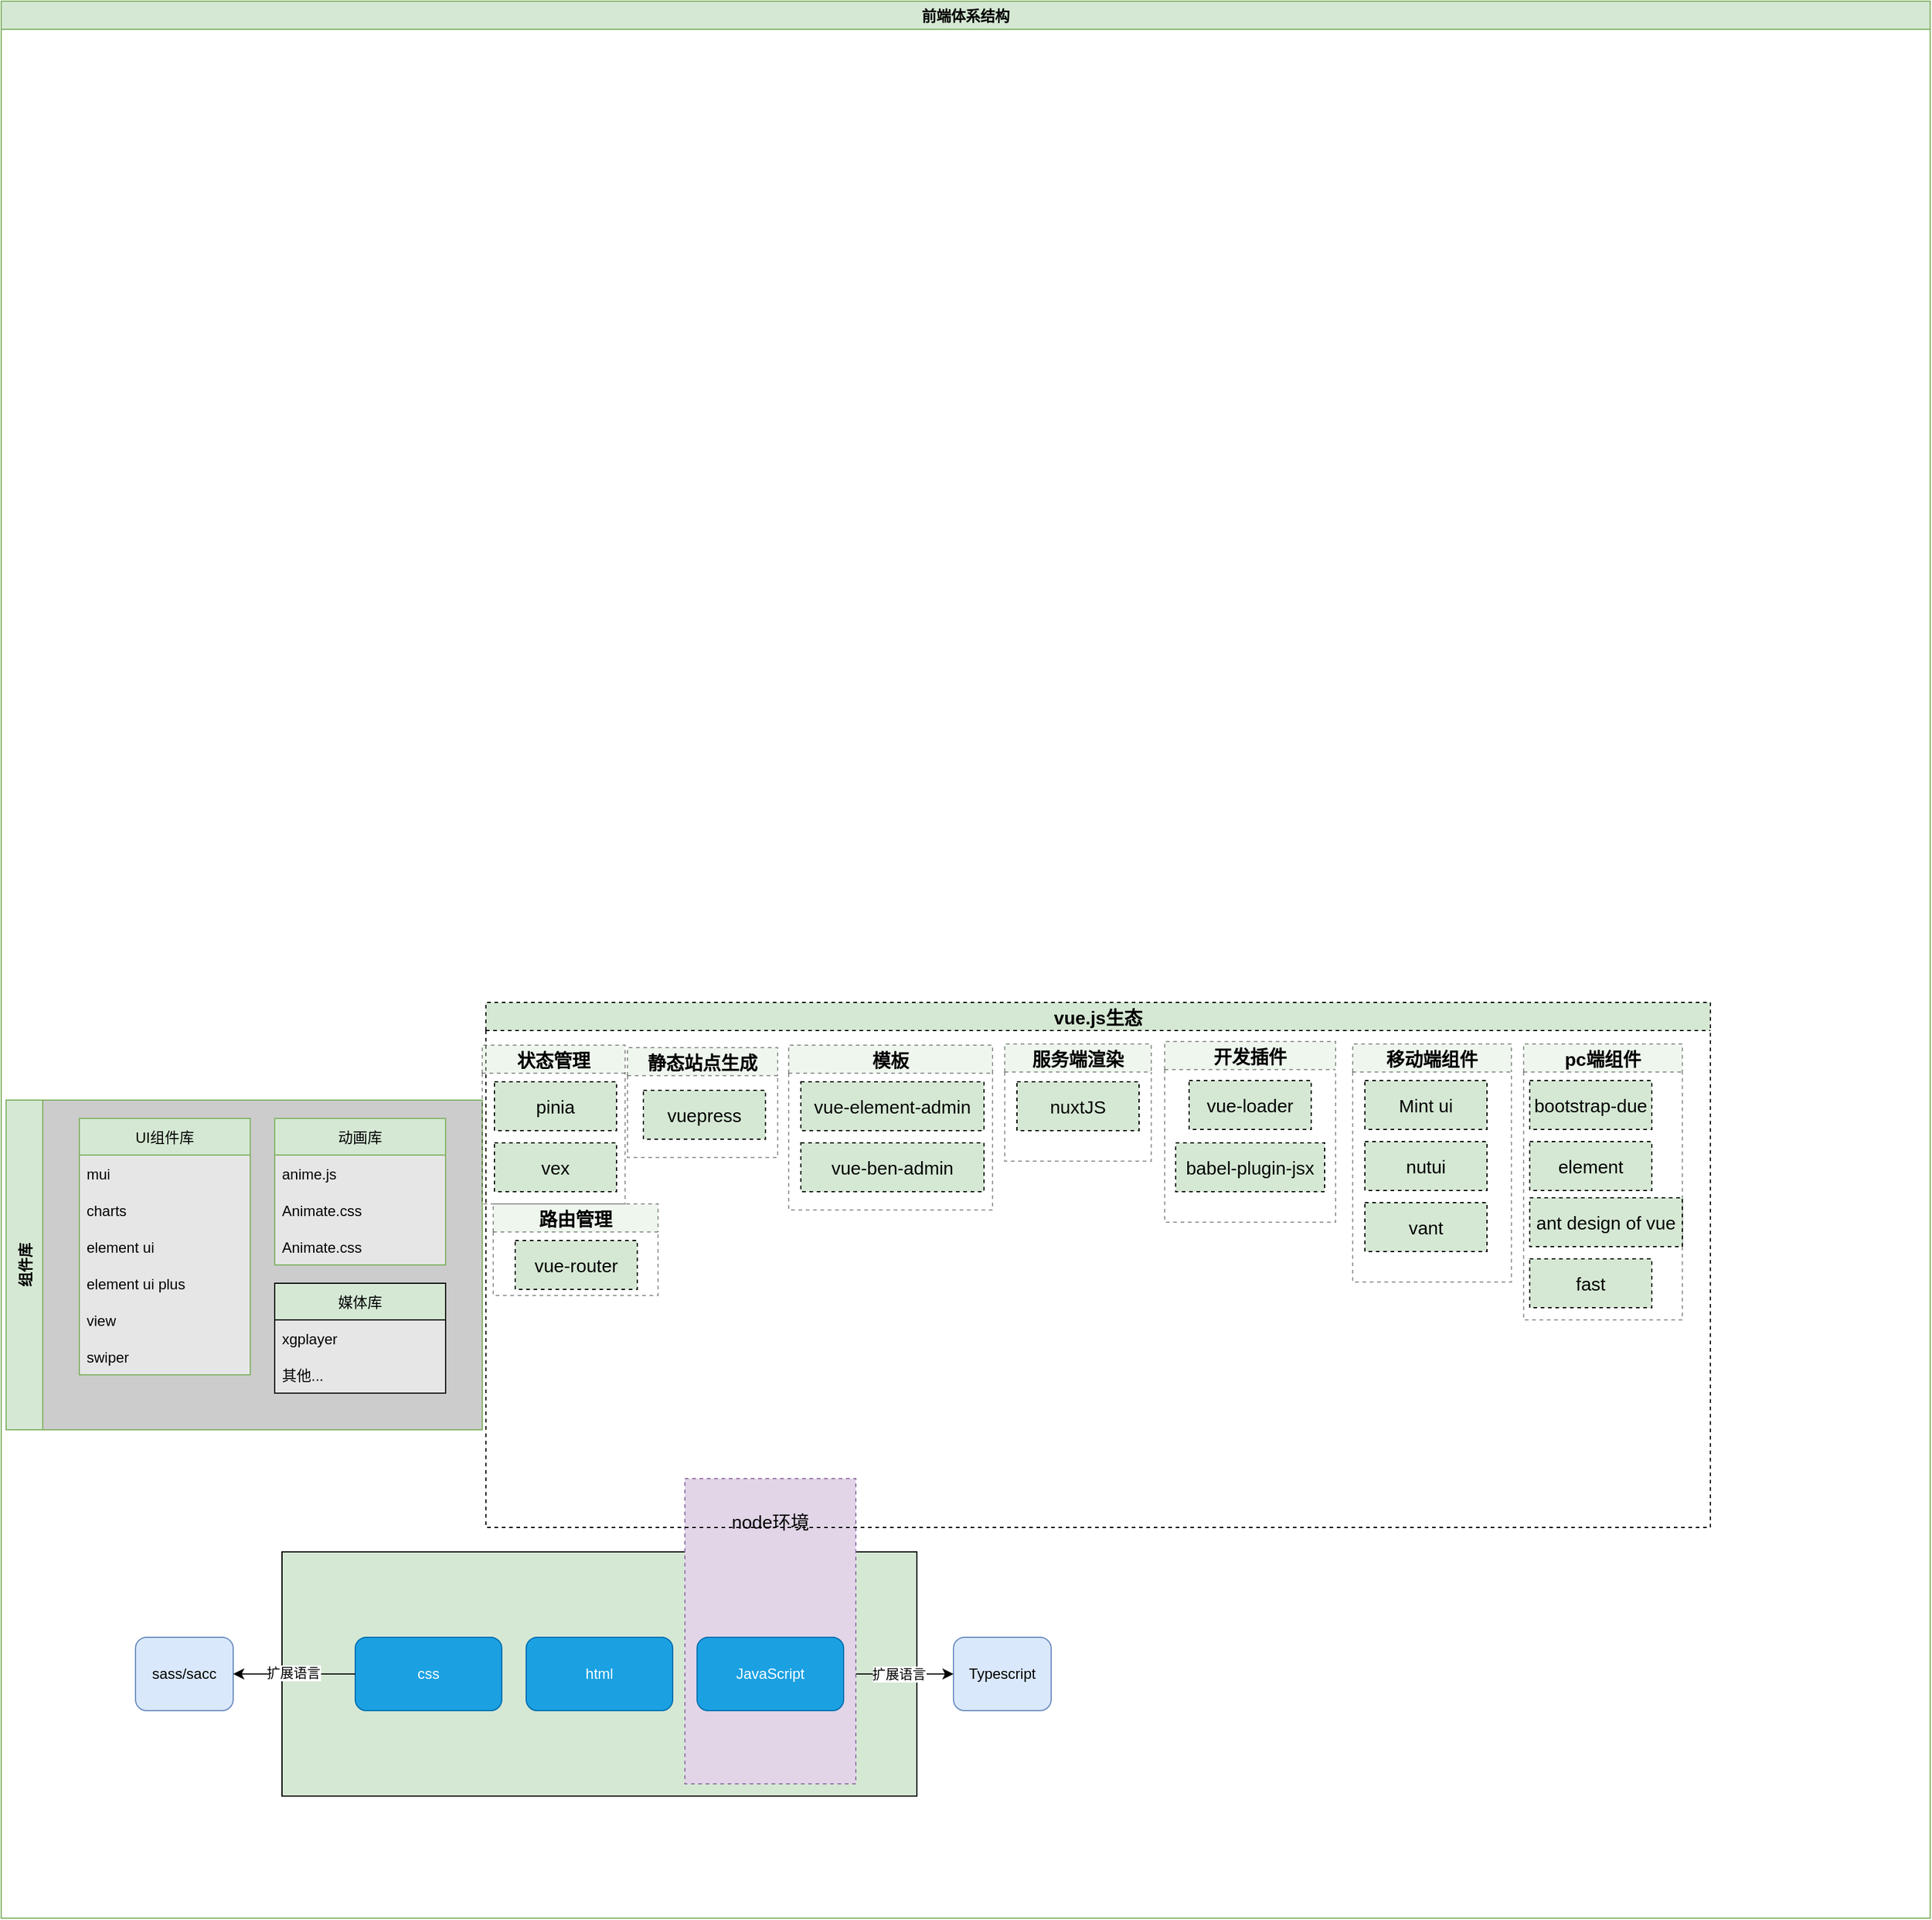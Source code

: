 <mxfile version="20.5.0" type="github">
  <diagram id="prtHgNgQTEPvFCAcTncT" name="Page-1">
    <mxGraphModel dx="1436" dy="1108" grid="1" gridSize="10" guides="1" tooltips="1" connect="1" arrows="1" fold="1" page="1" pageScale="1" pageWidth="827" pageHeight="1169" math="0" shadow="0">
      <root>
        <mxCell id="0" />
        <mxCell id="1" parent="0" />
        <mxCell id="-jn-j5KkJefASaCqUATf-5" value="前端体系结构" style="swimlane;fillColor=#D5E8D4;strokeColor=#82b366;" vertex="1" parent="1">
          <mxGeometry x="20" y="40" width="1580" height="1570" as="geometry" />
        </mxCell>
        <mxCell id="-jn-j5KkJefASaCqUATf-50" value="组件库" style="swimlane;horizontal=0;fillColor=#d5e8d4;strokeColor=#82b366;swimlaneFillColor=#CCCCCC;startSize=30;" vertex="1" parent="-jn-j5KkJefASaCqUATf-5">
          <mxGeometry x="4" y="900" width="390" height="270" as="geometry" />
        </mxCell>
        <mxCell id="-jn-j5KkJefASaCqUATf-37" value="UI组件库" style="swimlane;fontStyle=0;childLayout=stackLayout;horizontal=1;startSize=30;horizontalStack=0;resizeParent=1;resizeParentMax=0;resizeLast=0;collapsible=1;marginBottom=0;fillColor=#d5e8d4;strokeColor=#82b366;gradientColor=none;swimlaneFillColor=#E6E6E6;" vertex="1" parent="-jn-j5KkJefASaCqUATf-50">
          <mxGeometry x="60" y="15" width="140" height="210" as="geometry" />
        </mxCell>
        <mxCell id="-jn-j5KkJefASaCqUATf-48" value="mui" style="text;strokeColor=none;fillColor=none;align=left;verticalAlign=middle;spacingLeft=4;spacingRight=4;overflow=hidden;points=[[0,0.5],[1,0.5]];portConstraint=eastwest;rotatable=0;" vertex="1" parent="-jn-j5KkJefASaCqUATf-37">
          <mxGeometry y="30" width="140" height="30" as="geometry" />
        </mxCell>
        <mxCell id="-jn-j5KkJefASaCqUATf-47" value="charts" style="text;strokeColor=none;fillColor=none;align=left;verticalAlign=middle;spacingLeft=4;spacingRight=4;overflow=hidden;points=[[0,0.5],[1,0.5]];portConstraint=eastwest;rotatable=0;" vertex="1" parent="-jn-j5KkJefASaCqUATf-37">
          <mxGeometry y="60" width="140" height="30" as="geometry" />
        </mxCell>
        <mxCell id="-jn-j5KkJefASaCqUATf-45" value="element ui" style="text;strokeColor=none;fillColor=none;align=left;verticalAlign=middle;spacingLeft=4;spacingRight=4;overflow=hidden;points=[[0,0.5],[1,0.5]];portConstraint=eastwest;rotatable=0;" vertex="1" parent="-jn-j5KkJefASaCqUATf-37">
          <mxGeometry y="90" width="140" height="30" as="geometry" />
        </mxCell>
        <mxCell id="-jn-j5KkJefASaCqUATf-44" value="element ui plus" style="text;strokeColor=none;fillColor=none;align=left;verticalAlign=middle;spacingLeft=4;spacingRight=4;overflow=hidden;points=[[0,0.5],[1,0.5]];portConstraint=eastwest;rotatable=0;" vertex="1" parent="-jn-j5KkJefASaCqUATf-37">
          <mxGeometry y="120" width="140" height="30" as="geometry" />
        </mxCell>
        <mxCell id="-jn-j5KkJefASaCqUATf-43" value="view" style="text;strokeColor=none;fillColor=none;align=left;verticalAlign=middle;spacingLeft=4;spacingRight=4;overflow=hidden;points=[[0,0.5],[1,0.5]];portConstraint=eastwest;rotatable=0;" vertex="1" parent="-jn-j5KkJefASaCqUATf-37">
          <mxGeometry y="150" width="140" height="30" as="geometry" />
        </mxCell>
        <mxCell id="-jn-j5KkJefASaCqUATf-41" value="swiper" style="text;strokeColor=none;fillColor=none;align=left;verticalAlign=middle;spacingLeft=4;spacingRight=4;overflow=hidden;points=[[0,0.5],[1,0.5]];portConstraint=eastwest;rotatable=0;" vertex="1" parent="-jn-j5KkJefASaCqUATf-37">
          <mxGeometry y="180" width="140" height="30" as="geometry" />
        </mxCell>
        <mxCell id="-jn-j5KkJefASaCqUATf-26" value="动画库" style="swimlane;fontStyle=0;childLayout=stackLayout;horizontal=1;startSize=30;horizontalStack=0;resizeParent=1;resizeParentMax=0;resizeLast=0;collapsible=1;marginBottom=0;fillColor=#d5e8d4;strokeColor=#82b366;swimlaneFillColor=#E6E6E6;" vertex="1" parent="-jn-j5KkJefASaCqUATf-50">
          <mxGeometry x="220" y="15" width="140" height="120" as="geometry" />
        </mxCell>
        <mxCell id="-jn-j5KkJefASaCqUATf-27" value="anime.js" style="text;strokeColor=none;fillColor=none;align=left;verticalAlign=middle;spacingLeft=4;spacingRight=4;overflow=hidden;points=[[0,0.5],[1,0.5]];portConstraint=eastwest;rotatable=0;fontStyle=0" vertex="1" parent="-jn-j5KkJefASaCqUATf-26">
          <mxGeometry y="30" width="140" height="30" as="geometry" />
        </mxCell>
        <mxCell id="-jn-j5KkJefASaCqUATf-28" value="Animate.css" style="text;strokeColor=none;fillColor=none;align=left;verticalAlign=middle;spacingLeft=4;spacingRight=4;overflow=hidden;points=[[0,0.5],[1,0.5]];portConstraint=eastwest;rotatable=0;" vertex="1" parent="-jn-j5KkJefASaCqUATf-26">
          <mxGeometry y="60" width="140" height="30" as="geometry" />
        </mxCell>
        <mxCell id="-jn-j5KkJefASaCqUATf-29" value="Animate.css" style="text;strokeColor=none;fillColor=none;align=left;verticalAlign=middle;spacingLeft=4;spacingRight=4;overflow=hidden;points=[[0,0.5],[1,0.5]];portConstraint=eastwest;rotatable=0;" vertex="1" parent="-jn-j5KkJefASaCqUATf-26">
          <mxGeometry y="90" width="140" height="30" as="geometry" />
        </mxCell>
        <mxCell id="-jn-j5KkJefASaCqUATf-55" value="媒体库" style="swimlane;fontStyle=0;childLayout=stackLayout;horizontal=1;startSize=30;horizontalStack=0;resizeParent=1;resizeParentMax=0;resizeLast=0;collapsible=1;marginBottom=0;gradientColor=none;fillColor=#D5E8D4;swimlaneFillColor=#E6E6E6;" vertex="1" parent="-jn-j5KkJefASaCqUATf-50">
          <mxGeometry x="220" y="150" width="140" height="90" as="geometry" />
        </mxCell>
        <mxCell id="-jn-j5KkJefASaCqUATf-56" value="xgplayer" style="text;strokeColor=none;fillColor=none;align=left;verticalAlign=middle;spacingLeft=4;spacingRight=4;overflow=hidden;points=[[0,0.5],[1,0.5]];portConstraint=eastwest;rotatable=0;" vertex="1" parent="-jn-j5KkJefASaCqUATf-55">
          <mxGeometry y="30" width="140" height="30" as="geometry" />
        </mxCell>
        <mxCell id="-jn-j5KkJefASaCqUATf-57" value="其他..." style="text;strokeColor=none;fillColor=none;align=left;verticalAlign=middle;spacingLeft=4;spacingRight=4;overflow=hidden;points=[[0,0.5],[1,0.5]];portConstraint=eastwest;rotatable=0;" vertex="1" parent="-jn-j5KkJefASaCqUATf-55">
          <mxGeometry y="60" width="140" height="30" as="geometry" />
        </mxCell>
        <mxCell id="-jn-j5KkJefASaCqUATf-66" value="" style="rounded=0;whiteSpace=wrap;html=1;fillColor=#D5E8D4;gradientColor=none;" vertex="1" parent="-jn-j5KkJefASaCqUATf-5">
          <mxGeometry x="230" y="1270" width="520" height="200" as="geometry" />
        </mxCell>
        <mxCell id="-jn-j5KkJefASaCqUATf-6" value="css" style="rounded=1;whiteSpace=wrap;html=1;fillColor=#1ba1e2;strokeColor=#006EAF;fontColor=#ffffff;" vertex="1" parent="-jn-j5KkJefASaCqUATf-5">
          <mxGeometry x="290" y="1340" width="120" height="60" as="geometry" />
        </mxCell>
        <mxCell id="-jn-j5KkJefASaCqUATf-7" value="html" style="rounded=1;whiteSpace=wrap;html=1;fillColor=#1ba1e2;strokeColor=#006EAF;fontColor=#ffffff;" vertex="1" parent="-jn-j5KkJefASaCqUATf-5">
          <mxGeometry x="430" y="1340" width="120" height="60" as="geometry" />
        </mxCell>
        <mxCell id="-jn-j5KkJefASaCqUATf-11" value="sass/sacc" style="rounded=1;whiteSpace=wrap;html=1;fillColor=#dae8fc;strokeColor=#6c8ebf;" vertex="1" parent="-jn-j5KkJefASaCqUATf-5">
          <mxGeometry x="110" y="1340" width="80" height="60" as="geometry" />
        </mxCell>
        <mxCell id="-jn-j5KkJefASaCqUATf-12" value="" style="edgeStyle=orthogonalEdgeStyle;rounded=0;orthogonalLoop=1;jettySize=auto;html=1;" edge="1" parent="-jn-j5KkJefASaCqUATf-5" source="-jn-j5KkJefASaCqUATf-6" target="-jn-j5KkJefASaCqUATf-11">
          <mxGeometry relative="1" as="geometry" />
        </mxCell>
        <mxCell id="-jn-j5KkJefASaCqUATf-68" value="扩展语言" style="edgeLabel;html=1;align=center;verticalAlign=middle;resizable=0;points=[];" vertex="1" connectable="0" parent="-jn-j5KkJefASaCqUATf-12">
          <mxGeometry x="0.017" y="-1" relative="1" as="geometry">
            <mxPoint as="offset" />
          </mxGeometry>
        </mxCell>
        <mxCell id="-jn-j5KkJefASaCqUATf-13" value="Typescript" style="rounded=1;whiteSpace=wrap;html=1;fillColor=#dae8fc;strokeColor=#6c8ebf;" vertex="1" parent="-jn-j5KkJefASaCqUATf-5">
          <mxGeometry x="780" y="1340" width="80" height="60" as="geometry" />
        </mxCell>
        <mxCell id="-jn-j5KkJefASaCqUATf-14" value="扩展语言" style="edgeStyle=orthogonalEdgeStyle;rounded=0;orthogonalLoop=1;jettySize=auto;html=1;" edge="1" parent="-jn-j5KkJefASaCqUATf-5" source="-jn-j5KkJefASaCqUATf-8" target="-jn-j5KkJefASaCqUATf-13">
          <mxGeometry relative="1" as="geometry" />
        </mxCell>
        <mxCell id="-jn-j5KkJefASaCqUATf-69" value="" style="rounded=0;whiteSpace=wrap;html=1;fontSize=15;fillColor=#e1d5e7;strokeColor=#9673a6;dashed=1;" vertex="1" parent="-jn-j5KkJefASaCqUATf-5">
          <mxGeometry x="560" y="1210" width="140" height="250" as="geometry" />
        </mxCell>
        <mxCell id="-jn-j5KkJefASaCqUATf-8" value="JavaScript" style="rounded=1;whiteSpace=wrap;html=1;fillColor=#1ba1e2;strokeColor=#006EAF;fontColor=#ffffff;" vertex="1" parent="-jn-j5KkJefASaCqUATf-5">
          <mxGeometry x="570" y="1340" width="120" height="60" as="geometry" />
        </mxCell>
        <mxCell id="-jn-j5KkJefASaCqUATf-70" value="node环境" style="text;html=1;strokeColor=none;fillColor=none;align=center;verticalAlign=middle;whiteSpace=wrap;rounded=0;dashed=1;fontSize=15;" vertex="1" parent="-jn-j5KkJefASaCqUATf-5">
          <mxGeometry x="590" y="1230" width="80" height="30" as="geometry" />
        </mxCell>
        <mxCell id="-jn-j5KkJefASaCqUATf-111" value="vue.js生态" style="swimlane;dashed=1;fontSize=15;fillColor=#D5E8D4;gradientColor=none;" vertex="1" parent="-jn-j5KkJefASaCqUATf-5">
          <mxGeometry x="397" y="820" width="1003" height="430" as="geometry" />
        </mxCell>
        <mxCell id="-jn-j5KkJefASaCqUATf-243" value="移动端组件" style="swimlane;dashed=1;fontSize=15;fillColor=#D5E8D4;gradientColor=none;opacity=40;" vertex="1" parent="-jn-j5KkJefASaCqUATf-111">
          <mxGeometry x="710" y="34" width="130" height="195" as="geometry" />
        </mxCell>
        <mxCell id="-jn-j5KkJefASaCqUATf-252" value="nutui" style="rounded=0;whiteSpace=wrap;html=1;dashed=1;fontSize=15;fillColor=#D5E8D4;gradientColor=none;" vertex="1" parent="-jn-j5KkJefASaCqUATf-243">
          <mxGeometry x="10" y="80" width="100" height="40" as="geometry" />
        </mxCell>
        <mxCell id="-jn-j5KkJefASaCqUATf-227" value="Mint ui" style="rounded=0;whiteSpace=wrap;html=1;dashed=1;fontSize=15;fillColor=#D5E8D4;gradientColor=none;" vertex="1" parent="-jn-j5KkJefASaCqUATf-243">
          <mxGeometry x="10" y="30" width="100" height="40" as="geometry" />
        </mxCell>
        <mxCell id="-jn-j5KkJefASaCqUATf-241" value="vant" style="rounded=0;whiteSpace=wrap;html=1;dashed=1;fontSize=15;fillColor=#D5E8D4;gradientColor=none;" vertex="1" parent="-jn-j5KkJefASaCqUATf-243">
          <mxGeometry x="10" y="130" width="100" height="40" as="geometry" />
        </mxCell>
        <mxCell id="-jn-j5KkJefASaCqUATf-253" value="pc端组件" style="swimlane;dashed=1;fontSize=15;fillColor=#D5E8D4;gradientColor=none;opacity=40;" vertex="1" parent="-jn-j5KkJefASaCqUATf-111">
          <mxGeometry x="850" y="34" width="130" height="226" as="geometry" />
        </mxCell>
        <mxCell id="-jn-j5KkJefASaCqUATf-228" value="bootstrap-due" style="rounded=0;whiteSpace=wrap;html=1;dashed=1;fontSize=15;fillColor=#D5E8D4;gradientColor=none;" vertex="1" parent="-jn-j5KkJefASaCqUATf-253">
          <mxGeometry x="5" y="30" width="100" height="40" as="geometry" />
        </mxCell>
        <mxCell id="-jn-j5KkJefASaCqUATf-254" value="element" style="rounded=0;whiteSpace=wrap;html=1;dashed=1;fontSize=15;fillColor=#D5E8D4;gradientColor=none;" vertex="1" parent="-jn-j5KkJefASaCqUATf-253">
          <mxGeometry x="5" y="80" width="100" height="40" as="geometry" />
        </mxCell>
        <mxCell id="-jn-j5KkJefASaCqUATf-257" value="ant design of vue" style="rounded=0;whiteSpace=wrap;html=1;dashed=1;fontSize=15;fillColor=#D5E8D4;gradientColor=none;" vertex="1" parent="-jn-j5KkJefASaCqUATf-253">
          <mxGeometry x="5" y="126" width="125" height="40" as="geometry" />
        </mxCell>
        <mxCell id="-jn-j5KkJefASaCqUATf-258" value="fast" style="rounded=0;whiteSpace=wrap;html=1;dashed=1;fontSize=15;fillColor=#D5E8D4;gradientColor=none;" vertex="1" parent="-jn-j5KkJefASaCqUATf-253">
          <mxGeometry x="5" y="176" width="100" height="40" as="geometry" />
        </mxCell>
        <mxCell id="-jn-j5KkJefASaCqUATf-256" value="开发插件" style="swimlane;dashed=1;fontSize=15;fillColor=#D5E8D4;gradientColor=none;opacity=40;" vertex="1" parent="-jn-j5KkJefASaCqUATf-111">
          <mxGeometry x="556" y="32" width="140" height="148" as="geometry" />
        </mxCell>
        <mxCell id="-jn-j5KkJefASaCqUATf-117" value="vue-loader" style="rounded=0;whiteSpace=wrap;html=1;dashed=1;fontSize=15;fillColor=#D5E8D4;gradientColor=none;" vertex="1" parent="-jn-j5KkJefASaCqUATf-256">
          <mxGeometry x="20" y="32" width="100" height="40" as="geometry" />
        </mxCell>
        <mxCell id="-jn-j5KkJefASaCqUATf-201" value="babel-plugin-jsx" style="rounded=0;whiteSpace=wrap;html=1;dashed=1;fontSize=15;fillColor=#D5E8D4;gradientColor=none;" vertex="1" parent="-jn-j5KkJefASaCqUATf-256">
          <mxGeometry x="9" y="83" width="122" height="40" as="geometry" />
        </mxCell>
        <mxCell id="-jn-j5KkJefASaCqUATf-259" value="服务端渲染" style="swimlane;dashed=1;fontSize=15;fillColor=#D5E8D4;gradientColor=none;opacity=40;" vertex="1" parent="-jn-j5KkJefASaCqUATf-111">
          <mxGeometry x="425" y="34" width="120" height="96" as="geometry" />
        </mxCell>
        <mxCell id="-jn-j5KkJefASaCqUATf-260" value="nuxtJS" style="rounded=0;whiteSpace=wrap;html=1;dashed=1;fontSize=15;fillColor=#D5E8D4;gradientColor=none;" vertex="1" parent="-jn-j5KkJefASaCqUATf-259">
          <mxGeometry x="10" y="31" width="100" height="40" as="geometry" />
        </mxCell>
        <mxCell id="-jn-j5KkJefASaCqUATf-261" value="模板" style="swimlane;dashed=1;fontSize=15;fillColor=#D5E8D4;gradientColor=none;opacity=40;" vertex="1" parent="-jn-j5KkJefASaCqUATf-111">
          <mxGeometry x="248" y="35" width="167" height="135" as="geometry" />
        </mxCell>
        <mxCell id="-jn-j5KkJefASaCqUATf-262" value="vue-element-admin" style="rounded=0;whiteSpace=wrap;html=1;dashed=1;fontSize=15;fillColor=#D5E8D4;gradientColor=none;" vertex="1" parent="-jn-j5KkJefASaCqUATf-261">
          <mxGeometry x="10" y="30" width="150" height="40" as="geometry" />
        </mxCell>
        <mxCell id="-jn-j5KkJefASaCqUATf-263" value="vue-ben-admin" style="rounded=0;whiteSpace=wrap;html=1;dashed=1;fontSize=15;fillColor=#D5E8D4;gradientColor=none;" vertex="1" parent="-jn-j5KkJefASaCqUATf-261">
          <mxGeometry x="10" y="80" width="150" height="40" as="geometry" />
        </mxCell>
        <mxCell id="-jn-j5KkJefASaCqUATf-264" value="静态站点生成" style="swimlane;dashed=1;fontSize=15;fillColor=#D5E8D4;gradientColor=none;opacity=40;" vertex="1" parent="-jn-j5KkJefASaCqUATf-111">
          <mxGeometry x="116" y="37" width="123" height="90" as="geometry" />
        </mxCell>
        <mxCell id="-jn-j5KkJefASaCqUATf-118" value="vuepress" style="rounded=0;whiteSpace=wrap;html=1;dashed=1;fontSize=15;fillColor=#D5E8D4;gradientColor=none;" vertex="1" parent="-jn-j5KkJefASaCqUATf-264">
          <mxGeometry x="13" y="35" width="100" height="40" as="geometry" />
        </mxCell>
        <mxCell id="-jn-j5KkJefASaCqUATf-266" value="路由管理" style="swimlane;dashed=1;fontSize=15;fillColor=#D5E8D4;gradientColor=none;opacity=40;" vertex="1" parent="-jn-j5KkJefASaCqUATf-111">
          <mxGeometry x="6" y="165" width="135" height="75" as="geometry" />
        </mxCell>
        <mxCell id="-jn-j5KkJefASaCqUATf-113" value="vue-router" style="rounded=0;whiteSpace=wrap;html=1;dashed=1;fontSize=15;fillColor=#D5E8D4;gradientColor=none;" vertex="1" parent="-jn-j5KkJefASaCqUATf-266">
          <mxGeometry x="18" y="30" width="100" height="40" as="geometry" />
        </mxCell>
        <mxCell id="-jn-j5KkJefASaCqUATf-267" value="状态管理" style="swimlane;dashed=1;fontSize=15;fillColor=#D5E8D4;gradientColor=none;opacity=40;" vertex="1" parent="-jn-j5KkJefASaCqUATf-111">
          <mxGeometry x="-3" y="35" width="117" height="130" as="geometry" />
        </mxCell>
        <mxCell id="-jn-j5KkJefASaCqUATf-114" value="pinia" style="rounded=0;whiteSpace=wrap;html=1;dashed=1;fontSize=15;fillColor=#D5E8D4;gradientColor=none;" vertex="1" parent="-jn-j5KkJefASaCqUATf-267">
          <mxGeometry x="10" y="30" width="100" height="40" as="geometry" />
        </mxCell>
        <mxCell id="-jn-j5KkJefASaCqUATf-115" value="vex" style="rounded=0;whiteSpace=wrap;html=1;dashed=1;fontSize=15;fillColor=#D5E8D4;gradientColor=none;" vertex="1" parent="-jn-j5KkJefASaCqUATf-267">
          <mxGeometry x="10" y="80" width="100" height="40" as="geometry" />
        </mxCell>
      </root>
    </mxGraphModel>
  </diagram>
</mxfile>
